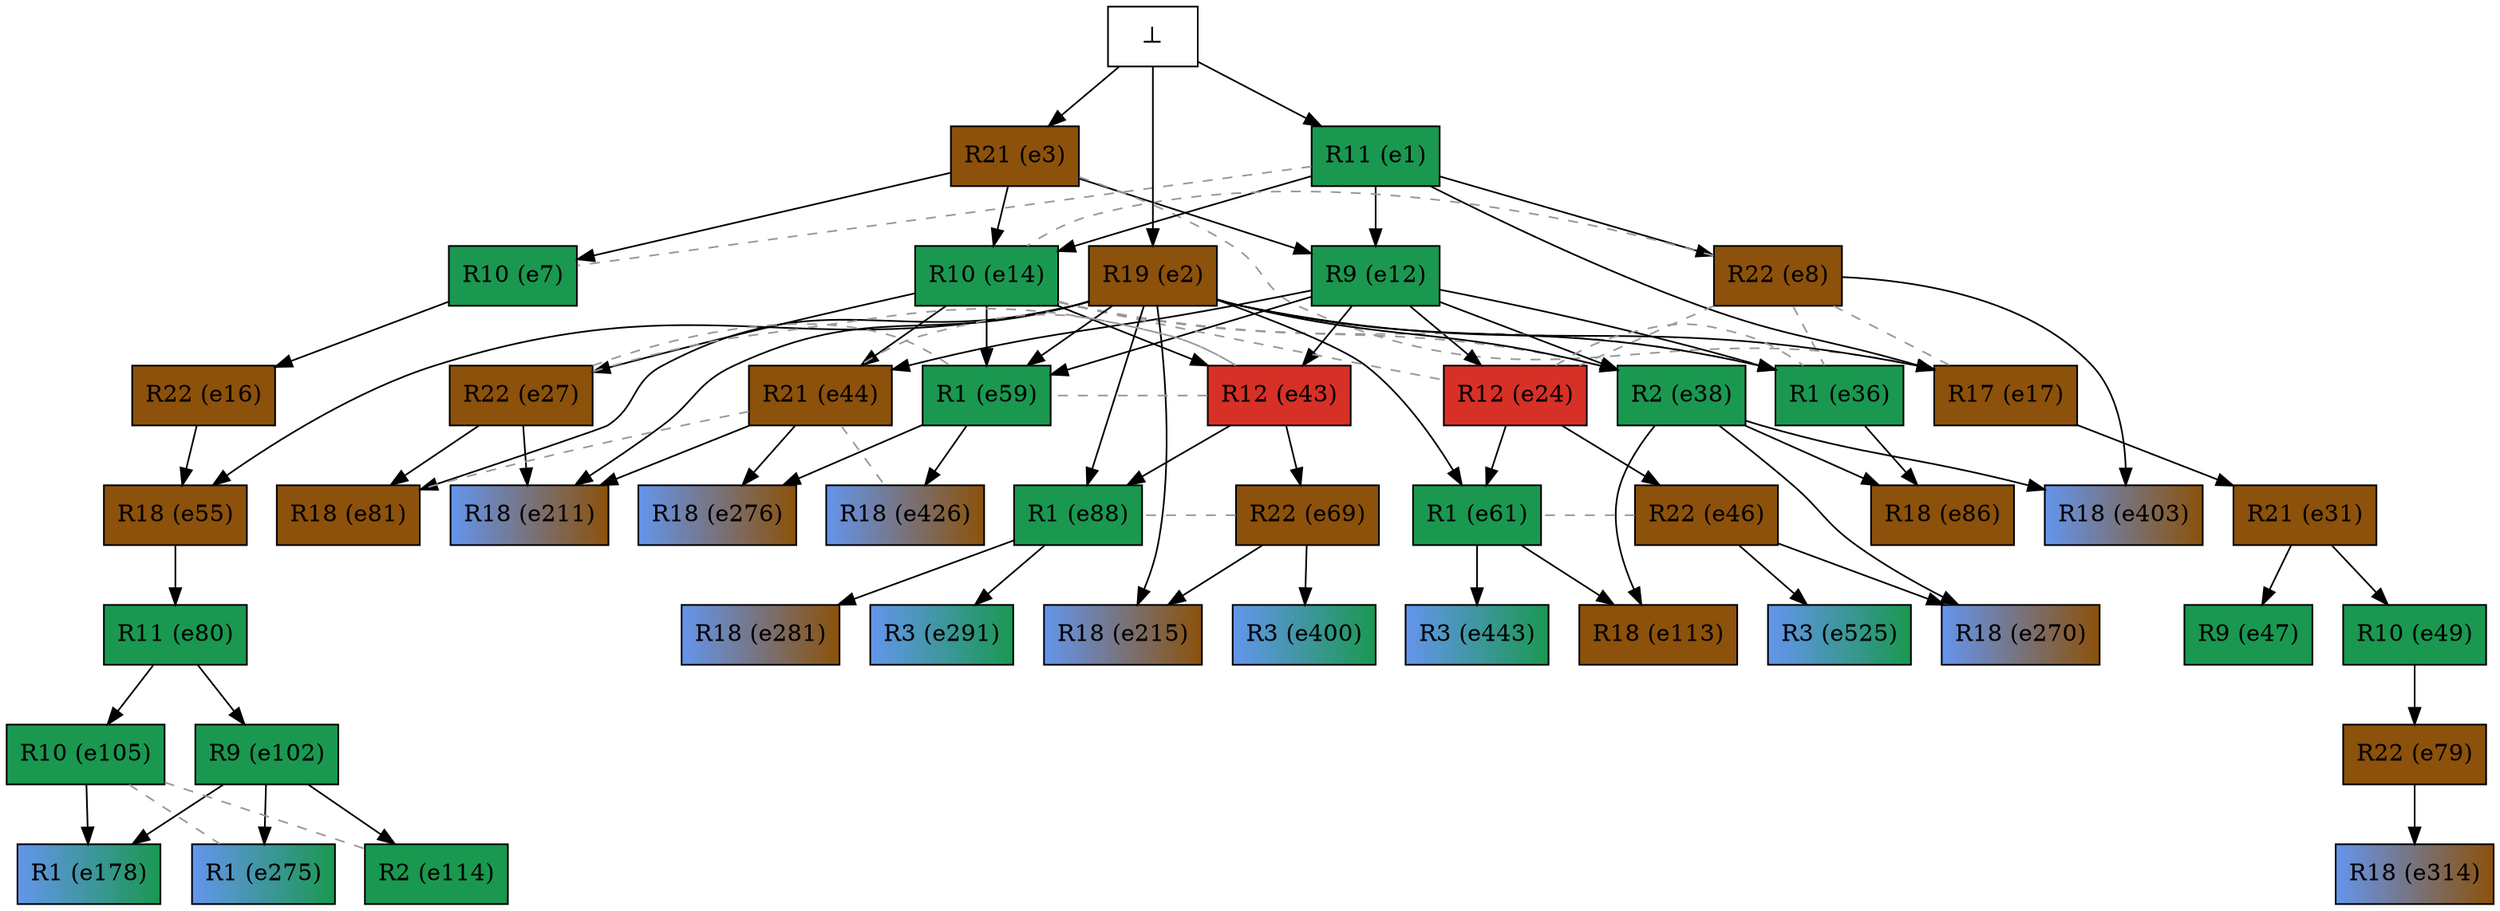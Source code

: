 digraph test {
  e3 -> e7;
  e1 -> e8;
  e1 -> e12;
  e3 -> e12;
  e1 -> e14;
  e3 -> e14;
  e7 -> e16;
  e1 -> e17;
  e2 -> e17;
  e12 -> e24;
  e14 -> e27;
  e17 -> e31;
  e2 -> e36;
  e12 -> e36;
  e2 -> e38;
  e12 -> e38;
  e12 -> e43;
  e14 -> e43;
  e12 -> e44;
  e14 -> e44;
  e24 -> e46;
  e31 -> e47;
  e31 -> e49;
  e2 -> e55;
  e16 -> e55;
  e2 -> e59;
  e12 -> e59;
  e14 -> e59;
  e2 -> e61;
  e24 -> e61;
  e43 -> e69;
  e49 -> e79;
  e55 -> e80;
  e2 -> e81;
  e27 -> e81;
  e36 -> e86;
  e38 -> e86;
  e2 -> e88;
  e43 -> e88;
  e80 -> e102;
  e80 -> e105;
  e38 -> e113;
  e61 -> e113;
  e102 -> e114;
  e102 -> e178;
  e105 -> e178;
  e2 -> e211;
  e27 -> e211;
  e44 -> e211;
  e2 -> e215;
  e69 -> e215;
  e38 -> e270;
  e46 -> e270;
  e102 -> e275;
  e44 -> e276;
  e59 -> e276;
  e88 -> e281;
  e88 -> e291;
  e79 -> e314;
  e69 -> e400;
  e8 -> e403;
  e38 -> e403;
  e59 -> e426;
  e61 -> e443;
  e46 -> e525;
  e0 -> e1;
  e0 -> e2;
  e0 -> e3;

//conflicts
  e1 -> e7 [arrowhead=none color=gray60 style=dashed constraint=false];
  e3 -> e17 [arrowhead=none color=gray60 style=dashed constraint=false];
  e8 -> e14 [arrowhead=none color=gray60 style=dashed constraint=false];
  e8 -> e17 [arrowhead=none color=gray60 style=dashed constraint=false];
  e8 -> e24 [arrowhead=none color=gray60 style=dashed constraint=false];
  e8 -> e36 [arrowhead=none color=gray60 style=dashed constraint=false];
  e14 -> e24 [arrowhead=none color=gray60 style=dashed constraint=false];
  e14 -> e36 [arrowhead=none color=gray60 style=dashed constraint=false];
  e14 -> e38 [arrowhead=none color=gray60 style=dashed constraint=false];
  e24 -> e36 [arrowhead=none color=gray60 style=dashed constraint=false];
  e27 -> e43 [arrowhead=none color=gray60 style=dashed constraint=false];
  e27 -> e59 [arrowhead=none color=gray60 style=dashed constraint=false];
  e43 -> e44 [arrowhead=none color=gray60 style=dashed constraint=false];
  e43 -> e59 [arrowhead=none color=gray60 style=dashed constraint=false];
  e44 -> e81 [arrowhead=none color=gray60 style=dashed constraint=false];
  e44 -> e426 [arrowhead=none color=gray60 style=dashed constraint=false];
  e46 -> e61 [arrowhead=none color=gray60 style=dashed constraint=false];
  e69 -> e88 [arrowhead=none color=gray60 style=dashed constraint=false];
  e105 -> e114 [arrowhead=none color=gray60 style=dashed constraint=false];
  e105 -> e275 [arrowhead=none color=gray60 style=dashed constraint=false];

  e1 [color="black" fillcolor="#1a9850:#1a9850" label="R11 (e1)" shape=box style=filled];
  e2 [color="black" fillcolor="#8c510a:#8c510a" label="R19 (e2)" shape=box style=filled];
  e3 [color="black" fillcolor="#8c510a:#8c510a" label="R21 (e3)" shape=box style=filled];
  e7 [color="black" fillcolor="#1a9850:#1a9850" label="R10 (e7)" shape=box style=filled];
  e8 [color="black" fillcolor="#8c510a:#8c510a" label="R22 (e8)" shape=box style=filled];
  e12 [color="black" fillcolor="#1a9850:#1a9850" label="R9 (e12)" shape=box style=filled];
  e14 [color="black" fillcolor="#1a9850:#1a9850" label="R10 (e14)" shape=box style=filled];
  e16 [color="black" fillcolor="#8c510a:#8c510a" label="R22 (e16)" shape=box style=filled];
  e17 [color="black" fillcolor="#8c510a:#8c510a" label="R17 (e17)" shape=box style=filled];
  e24 [color="black" fillcolor="#d73027:#d73027" label="R12 (e24)" shape=box style=filled];
  e27 [color="black" fillcolor="#8c510a:#8c510a" label="R22 (e27)" shape=box style=filled];
  e31 [color="black" fillcolor="#8c510a:#8c510a" label="R21 (e31)" shape=box style=filled];
  e36 [color="black" fillcolor="#1a9850:#1a9850" label="R1 (e36)" shape=box style=filled];
  e38 [color="black" fillcolor="#1a9850:#1a9850" label="R2 (e38)" shape=box style=filled];
  e43 [color="black" fillcolor="#d73027:#d73027" label="R12 (e43)" shape=box style=filled];
  e44 [color="black" fillcolor="#8c510a:#8c510a" label="R21 (e44)" shape=box style=filled];
  e46 [color="black" fillcolor="#8c510a:#8c510a" label="R22 (e46)" shape=box style=filled];
  e47 [color="black" fillcolor="#1a9850:#1a9850" label="R9 (e47)" shape=box style=filled];
  e49 [color="black" fillcolor="#1a9850:#1a9850" label="R10 (e49)" shape=box style=filled];
  e55 [color="black" fillcolor="#8c510a:#8c510a" label="R18 (e55)" shape=box style=filled];
  e59 [color="black" fillcolor="#1a9850:#1a9850" label="R1 (e59)" shape=box style=filled];
  e61 [color="black" fillcolor="#1a9850:#1a9850" label="R1 (e61)" shape=box style=filled];
  e69 [color="black" fillcolor="#8c510a:#8c510a" label="R22 (e69)" shape=box style=filled];
  e79 [color="black" fillcolor="#8c510a:#8c510a" label="R22 (e79)" shape=box style=filled];
  e80 [color="black" fillcolor="#1a9850:#1a9850" label="R11 (e80)" shape=box style=filled];
  e81 [color="black" fillcolor="#8c510a:#8c510a" label="R18 (e81)" shape=box style=filled];
  e86 [color="black" fillcolor="#8c510a:#8c510a" label="R18 (e86)" shape=box style=filled];
  e88 [color="black" fillcolor="#1a9850:#1a9850" label="R1 (e88)" shape=box style=filled];
  e102 [color="black" fillcolor="#1a9850:#1a9850" label="R9 (e102)" shape=box style=filled];
  e105 [color="black" fillcolor="#1a9850:#1a9850" label="R10 (e105)" shape=box style=filled];
  e113 [color="black" fillcolor="#8c510a:#8c510a" label="R18 (e113)" shape=box style=filled];
  e114 [color="black" fillcolor="#1a9850:#1a9850" label="R2 (e114)" shape=box style=filled];
  e178 [color="black" fillcolor="cornflowerblue:#1a9850" label="R1 (e178)" shape=box style=filled];
  e211 [color="black" fillcolor="cornflowerblue:#8c510a" label="R18 (e211)" shape=box style=filled];
  e215 [color="black" fillcolor="cornflowerblue:#8c510a" label="R18 (e215)" shape=box style=filled];
  e270 [color="black" fillcolor="cornflowerblue:#8c510a" label="R18 (e270)" shape=box style=filled];
  e275 [color="black" fillcolor="cornflowerblue:#1a9850" label="R1 (e275)" shape=box style=filled];
  e276 [color="black" fillcolor="cornflowerblue:#8c510a" label="R18 (e276)" shape=box style=filled];
  e281 [color="black" fillcolor="cornflowerblue:#8c510a" label="R18 (e281)" shape=box style=filled];
  e291 [color="black" fillcolor="cornflowerblue:#1a9850" label="R3 (e291)" shape=box style=filled];
  e314 [color="black" fillcolor="cornflowerblue:#8c510a" label="R18 (e314)" shape=box style=filled];
  e400 [color="black" fillcolor="cornflowerblue:#1a9850" label="R3 (e400)" shape=box style=filled];
  e403 [color="black" fillcolor="cornflowerblue:#8c510a" label="R18 (e403)" shape=box style=filled];
  e426 [color="black" fillcolor="cornflowerblue:#8c510a" label="R18 (e426)" shape=box style=filled];
  e443 [color="black" fillcolor="cornflowerblue:#1a9850" label="R3 (e443)" shape=box style=filled];
  e525 [color="black" fillcolor="cornflowerblue:#1a9850" label="R3 (e525)" shape=box style=filled];
  e0 [fillcolor="white" label="⊥" shape=box style=filled];
}
